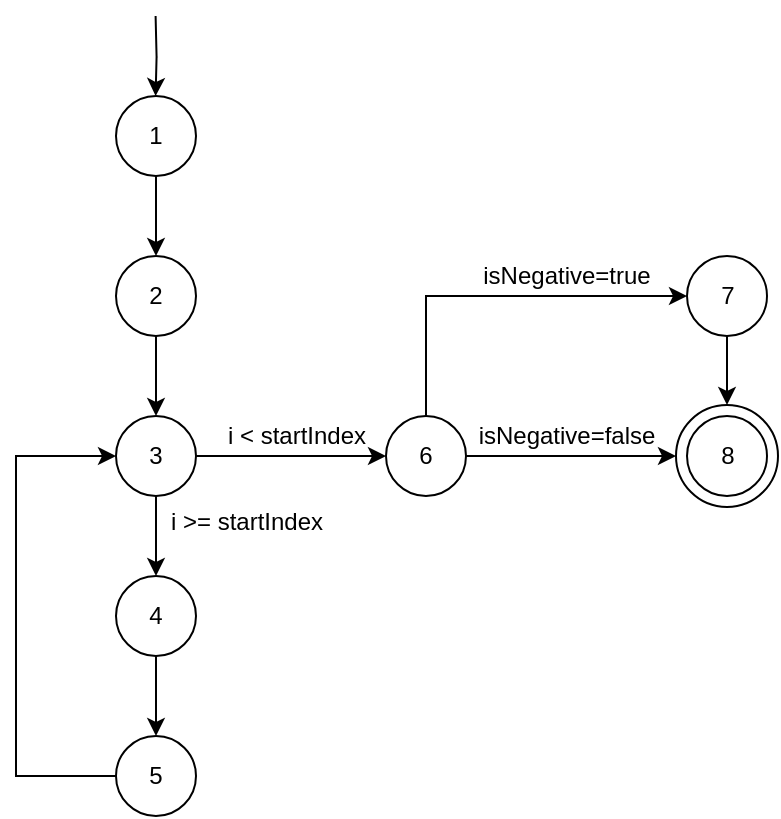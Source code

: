 <mxfile version="13.1.2" type="google"><diagram id="TOW9HAdRNi7jZfd_iQFC" name="Page-1"><mxGraphModel dx="1598" dy="594" grid="1" gridSize="10" guides="1" tooltips="1" connect="1" arrows="1" fold="1" page="1" pageScale="1" pageWidth="413" pageHeight="291" math="0" shadow="0"><root><mxCell id="0"/><mxCell id="1" parent="0"/><mxCell id="Rl0AyEf3fgPe2hOa1538-24" value="8" style="ellipse;whiteSpace=wrap;html=1;aspect=fixed;" vertex="1" parent="1"><mxGeometry x="-70" y="214.5" width="51" height="51" as="geometry"/></mxCell><mxCell id="Rl0AyEf3fgPe2hOa1538-10" style="edgeStyle=orthogonalEdgeStyle;rounded=0;orthogonalLoop=1;jettySize=auto;html=1;exitX=0.5;exitY=1;exitDx=0;exitDy=0;entryX=0.5;entryY=0;entryDx=0;entryDy=0;" edge="1" parent="1" source="Rl0AyEf3fgPe2hOa1538-2" target="Rl0AyEf3fgPe2hOa1538-9"><mxGeometry relative="1" as="geometry"/></mxCell><mxCell id="Rl0AyEf3fgPe2hOa1538-2" value="1" style="ellipse;whiteSpace=wrap;html=1;aspect=fixed;" vertex="1" parent="1"><mxGeometry x="-350" y="60" width="40" height="40" as="geometry"/></mxCell><mxCell id="Rl0AyEf3fgPe2hOa1538-23" style="edgeStyle=orthogonalEdgeStyle;rounded=0;orthogonalLoop=1;jettySize=auto;html=1;entryX=0;entryY=0.5;entryDx=0;entryDy=0;" edge="1" parent="1" source="Rl0AyEf3fgPe2hOa1538-3" target="Rl0AyEf3fgPe2hOa1538-8"><mxGeometry relative="1" as="geometry"><Array as="points"><mxPoint x="-400" y="400"/><mxPoint x="-400" y="240"/></Array></mxGeometry></mxCell><mxCell id="Rl0AyEf3fgPe2hOa1538-3" value="5" style="ellipse;whiteSpace=wrap;html=1;aspect=fixed;" vertex="1" parent="1"><mxGeometry x="-350" y="380" width="40" height="40" as="geometry"/></mxCell><mxCell id="Rl0AyEf3fgPe2hOa1538-17" style="edgeStyle=orthogonalEdgeStyle;rounded=0;orthogonalLoop=1;jettySize=auto;html=1;entryX=0;entryY=0.5;entryDx=0;entryDy=0;" edge="1" parent="1" source="Rl0AyEf3fgPe2hOa1538-4" target="Rl0AyEf3fgPe2hOa1538-5"><mxGeometry relative="1" as="geometry"><Array as="points"><mxPoint x="-195" y="160"/></Array></mxGeometry></mxCell><mxCell id="Rl0AyEf3fgPe2hOa1538-18" style="edgeStyle=orthogonalEdgeStyle;rounded=0;orthogonalLoop=1;jettySize=auto;html=1;entryX=0;entryY=0.5;entryDx=0;entryDy=0;" edge="1" parent="1" source="Rl0AyEf3fgPe2hOa1538-4" target="Rl0AyEf3fgPe2hOa1538-24"><mxGeometry relative="1" as="geometry"><mxPoint x="-145" y="240" as="targetPoint"/></mxGeometry></mxCell><mxCell id="Rl0AyEf3fgPe2hOa1538-4" value="6" style="ellipse;whiteSpace=wrap;html=1;aspect=fixed;" vertex="1" parent="1"><mxGeometry x="-215" y="220" width="40" height="40" as="geometry"/></mxCell><mxCell id="Rl0AyEf3fgPe2hOa1538-19" style="edgeStyle=orthogonalEdgeStyle;rounded=0;orthogonalLoop=1;jettySize=auto;html=1;exitX=0.5;exitY=1;exitDx=0;exitDy=0;entryX=0.5;entryY=0;entryDx=0;entryDy=0;" edge="1" parent="1" source="Rl0AyEf3fgPe2hOa1538-5" target="Rl0AyEf3fgPe2hOa1538-24"><mxGeometry relative="1" as="geometry"><mxPoint x="-44.5" y="213" as="targetPoint"/></mxGeometry></mxCell><mxCell id="Rl0AyEf3fgPe2hOa1538-5" value="7" style="ellipse;whiteSpace=wrap;html=1;aspect=fixed;" vertex="1" parent="1"><mxGeometry x="-64.5" y="140" width="40" height="40" as="geometry"/></mxCell><mxCell id="Rl0AyEf3fgPe2hOa1538-6" value="8" style="ellipse;whiteSpace=wrap;html=1;aspect=fixed;" vertex="1" parent="1"><mxGeometry x="-64.5" y="220" width="40" height="40" as="geometry"/></mxCell><mxCell id="Rl0AyEf3fgPe2hOa1538-15" style="edgeStyle=orthogonalEdgeStyle;rounded=0;orthogonalLoop=1;jettySize=auto;html=1;exitX=0.5;exitY=1;exitDx=0;exitDy=0;entryX=0.5;entryY=0;entryDx=0;entryDy=0;" edge="1" parent="1" source="Rl0AyEf3fgPe2hOa1538-7" target="Rl0AyEf3fgPe2hOa1538-3"><mxGeometry relative="1" as="geometry"/></mxCell><mxCell id="Rl0AyEf3fgPe2hOa1538-7" value="4" style="ellipse;whiteSpace=wrap;html=1;aspect=fixed;" vertex="1" parent="1"><mxGeometry x="-350" y="300" width="40" height="40" as="geometry"/></mxCell><mxCell id="Rl0AyEf3fgPe2hOa1538-12" style="edgeStyle=orthogonalEdgeStyle;rounded=0;orthogonalLoop=1;jettySize=auto;html=1;entryX=0;entryY=0.5;entryDx=0;entryDy=0;" edge="1" parent="1" source="Rl0AyEf3fgPe2hOa1538-8" target="Rl0AyEf3fgPe2hOa1538-4"><mxGeometry relative="1" as="geometry"/></mxCell><mxCell id="Rl0AyEf3fgPe2hOa1538-13" style="edgeStyle=orthogonalEdgeStyle;rounded=0;orthogonalLoop=1;jettySize=auto;html=1;exitX=0.5;exitY=1;exitDx=0;exitDy=0;entryX=0.5;entryY=0;entryDx=0;entryDy=0;" edge="1" parent="1" source="Rl0AyEf3fgPe2hOa1538-8" target="Rl0AyEf3fgPe2hOa1538-7"><mxGeometry relative="1" as="geometry"/></mxCell><mxCell id="Rl0AyEf3fgPe2hOa1538-8" value="3" style="ellipse;whiteSpace=wrap;html=1;aspect=fixed;" vertex="1" parent="1"><mxGeometry x="-350" y="220" width="40" height="40" as="geometry"/></mxCell><mxCell id="Rl0AyEf3fgPe2hOa1538-14" style="edgeStyle=orthogonalEdgeStyle;rounded=0;orthogonalLoop=1;jettySize=auto;html=1;exitX=0.5;exitY=1;exitDx=0;exitDy=0;entryX=0.5;entryY=0;entryDx=0;entryDy=0;" edge="1" parent="1" source="Rl0AyEf3fgPe2hOa1538-9" target="Rl0AyEf3fgPe2hOa1538-8"><mxGeometry relative="1" as="geometry"/></mxCell><mxCell id="Rl0AyEf3fgPe2hOa1538-9" value="2" style="ellipse;whiteSpace=wrap;html=1;aspect=fixed;" vertex="1" parent="1"><mxGeometry x="-350" y="140" width="40" height="40" as="geometry"/></mxCell><mxCell id="Rl0AyEf3fgPe2hOa1538-11" style="edgeStyle=orthogonalEdgeStyle;rounded=0;orthogonalLoop=1;jettySize=auto;html=1;exitX=0.5;exitY=1;exitDx=0;exitDy=0;entryX=0.5;entryY=0;entryDx=0;entryDy=0;" edge="1" parent="1"><mxGeometry relative="1" as="geometry"><mxPoint x="-330.2" y="20" as="sourcePoint"/><mxPoint x="-330.2" y="60" as="targetPoint"/></mxGeometry></mxCell><mxCell id="Rl0AyEf3fgPe2hOa1538-21" value="i &amp;gt;= startIndex" style="text;html=1;align=center;verticalAlign=middle;resizable=0;points=[];autosize=1;" vertex="1" parent="1"><mxGeometry x="-330" y="263" width="90" height="20" as="geometry"/></mxCell><mxCell id="Rl0AyEf3fgPe2hOa1538-22" value="i &amp;lt; startIndex" style="text;html=1;align=center;verticalAlign=middle;resizable=0;points=[];autosize=1;rotation=0;" vertex="1" parent="1"><mxGeometry x="-300" y="220" width="80" height="20" as="geometry"/></mxCell><mxCell id="Rl0AyEf3fgPe2hOa1538-25" value="isNegative=true" style="text;html=1;align=center;verticalAlign=middle;resizable=0;points=[];autosize=1;" vertex="1" parent="1"><mxGeometry x="-175" y="140" width="100" height="20" as="geometry"/></mxCell><mxCell id="Rl0AyEf3fgPe2hOa1538-26" value="isNegative=false" style="text;html=1;align=center;verticalAlign=middle;resizable=0;points=[];autosize=1;" vertex="1" parent="1"><mxGeometry x="-175" y="220" width="100" height="20" as="geometry"/></mxCell></root></mxGraphModel></diagram></mxfile>